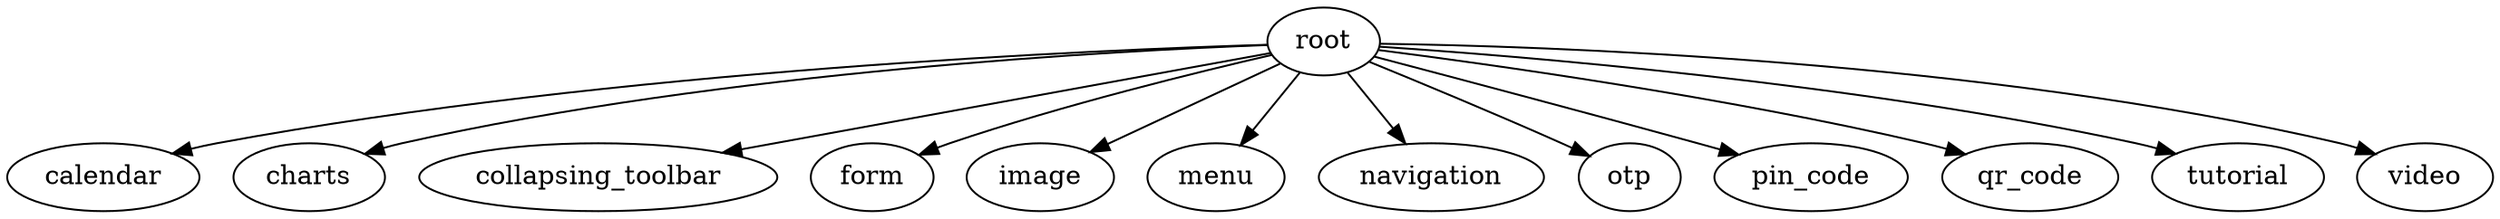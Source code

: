 digraph {
calendar
charts
collapsing_toolbar
form
image
menu
navigation
otp
pin_code
qr_code
root
tutorial
video
root -> calendar
root -> charts
root -> collapsing_toolbar
root -> form
root -> image
root -> menu
root -> navigation
root -> otp
root -> pin_code
root -> qr_code
root -> tutorial
root -> video
}
